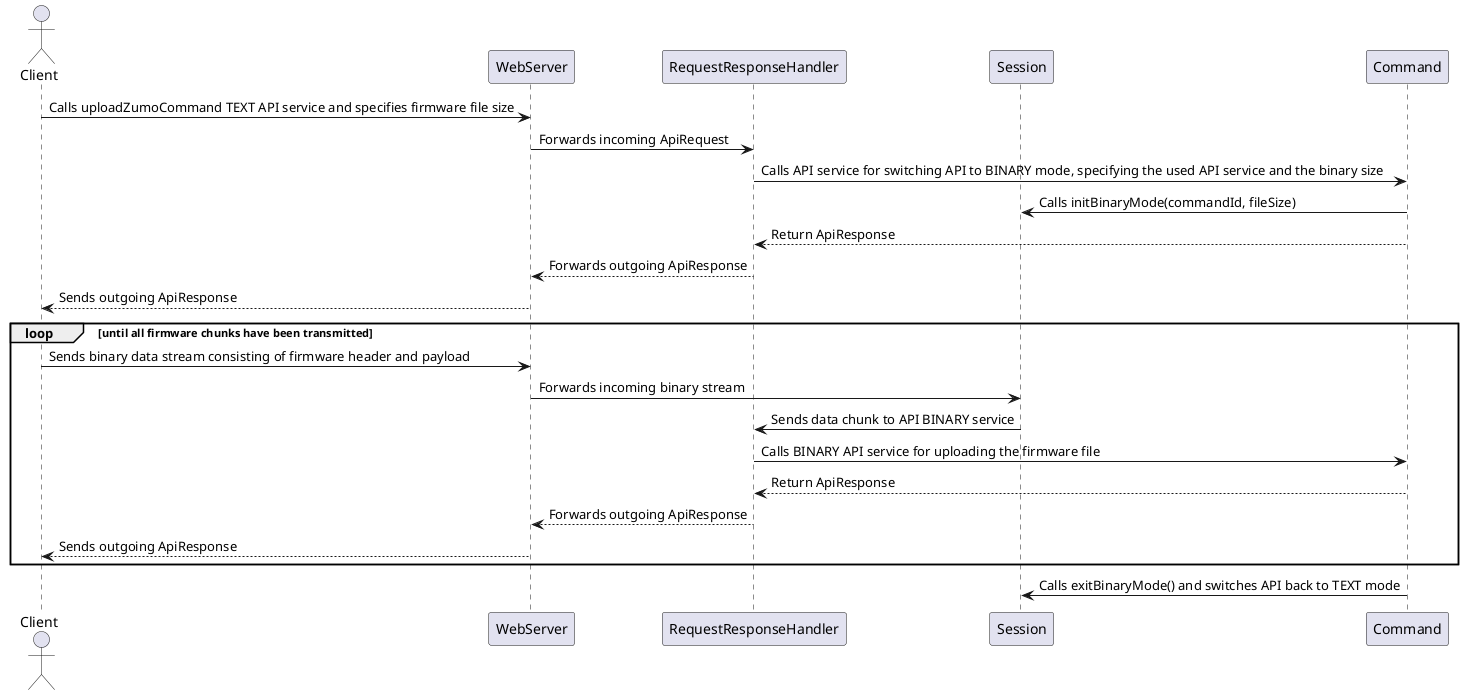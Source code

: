 @startuml
actor Client
participant WebServer
participant RequestResponseHandler
participant Session
participant Command

Client->WebServer: Calls uploadZumoCommand TEXT API service and specifies firmware file size
WebServer->RequestResponseHandler: Forwards incoming ApiRequest
RequestResponseHandler->Command: Calls API service for switching API to BINARY mode, specifying the used API service and the binary size
Command->Session: Calls initBinaryMode(commandId, fileSize)
Command-->RequestResponseHandler: Return ApiResponse
RequestResponseHandler-->WebServer: Forwards outgoing ApiResponse
WebServer-->Client : Sends outgoing ApiResponse

loop until all firmware chunks have been transmitted
Client->WebServer: Sends binary data stream consisting of firmware header and payload
WebServer->Session: Forwards incoming binary stream
Session->RequestResponseHandler: Sends data chunk to API BINARY service
RequestResponseHandler->Command: Calls BINARY API service for uploading the firmware file
Command-->RequestResponseHandler: Return ApiResponse
RequestResponseHandler-->WebServer: Forwards outgoing ApiResponse
WebServer-->Client : Sends outgoing ApiResponse
end
Command->Session: Calls exitBinaryMode() and switches API back to TEXT mode
@enduml
